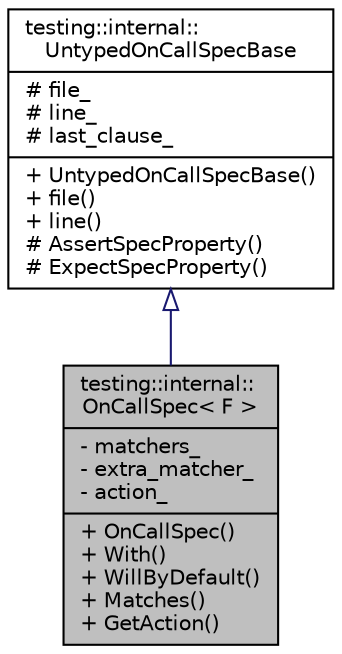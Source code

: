 digraph "testing::internal::OnCallSpec&lt; F &gt;"
{
  edge [fontname="Helvetica",fontsize="10",labelfontname="Helvetica",labelfontsize="10"];
  node [fontname="Helvetica",fontsize="10",shape=record];
  Node0 [label="{testing::internal::\lOnCallSpec\< F \>\n|- matchers_\l- extra_matcher_\l- action_\l|+ OnCallSpec()\l+ With()\l+ WillByDefault()\l+ Matches()\l+ GetAction()\l}",height=0.2,width=0.4,color="black", fillcolor="grey75", style="filled", fontcolor="black"];
  Node1 -> Node0 [dir="back",color="midnightblue",fontsize="10",style="solid",arrowtail="onormal",fontname="Helvetica"];
  Node1 [label="{testing::internal::\lUntypedOnCallSpecBase\n|# file_\l# line_\l# last_clause_\l|+ UntypedOnCallSpecBase()\l+ file()\l+ line()\l# AssertSpecProperty()\l# ExpectSpecProperty()\l}",height=0.2,width=0.4,color="black", fillcolor="white", style="filled",URL="$d3/d7f/classtesting_1_1internal_1_1_untyped_on_call_spec_base.html"];
}
